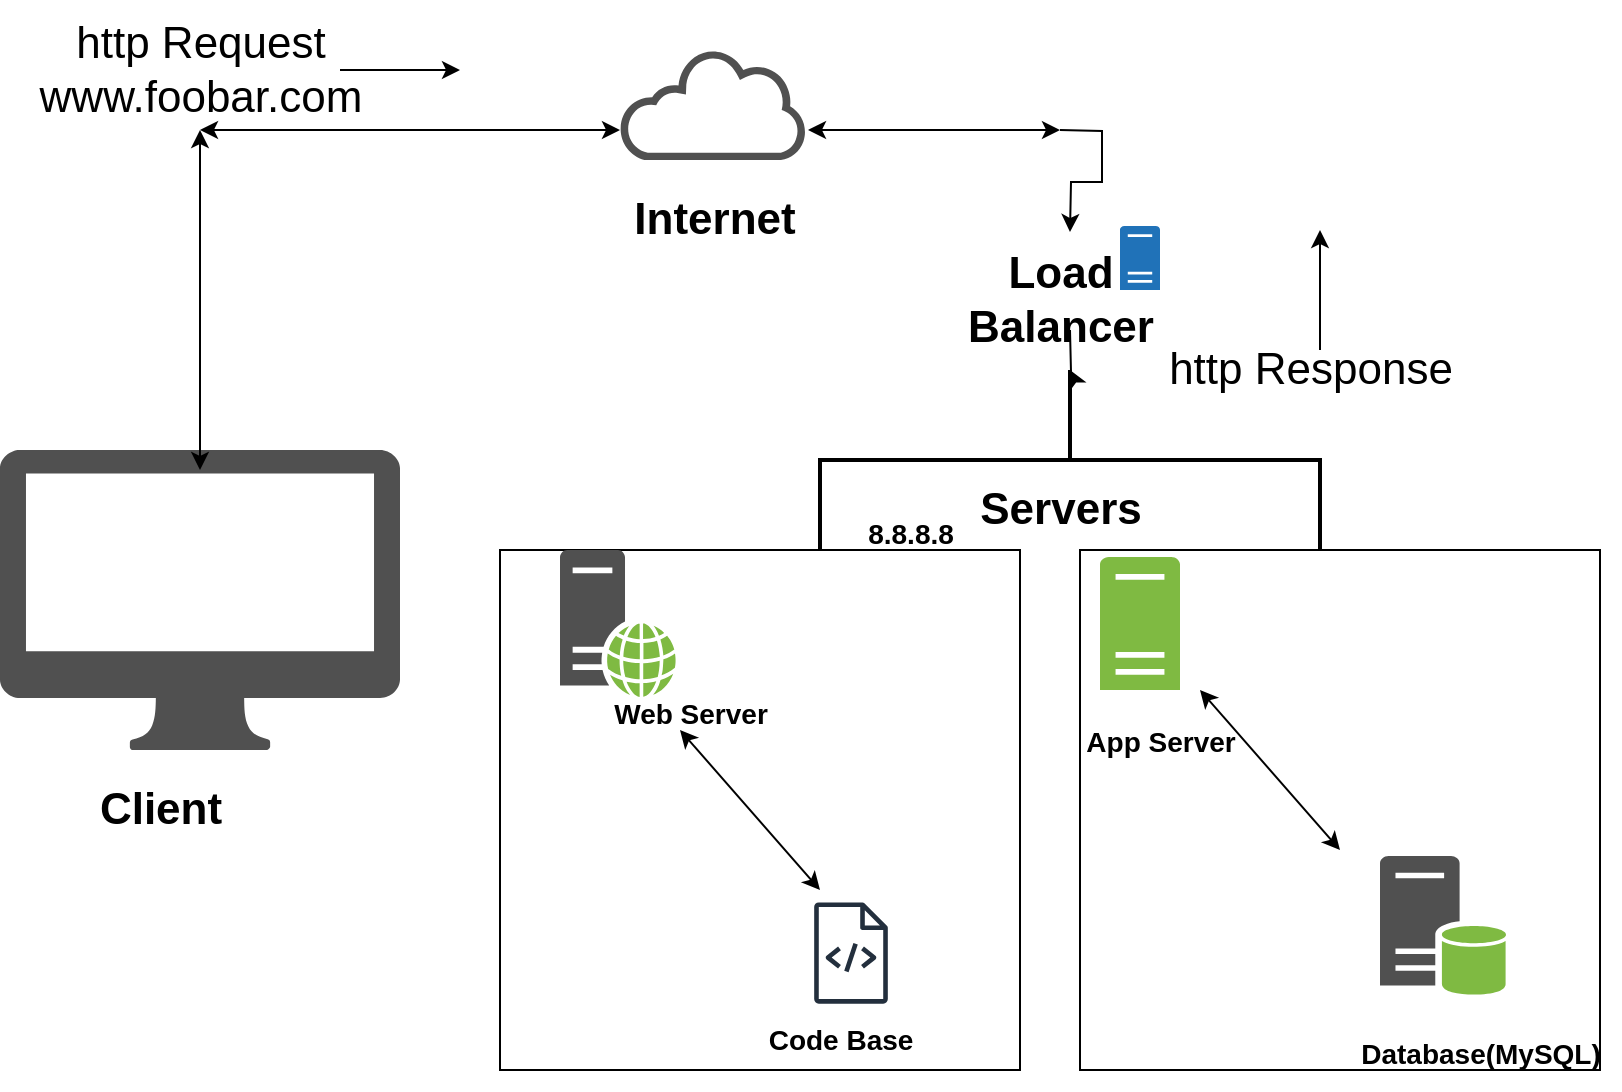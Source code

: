 <mxfile version="21.6.6" type="github">
  <diagram name="Page-1" id="Zw4nHLYY9dlqPIBjP2HN">
    <mxGraphModel dx="1221" dy="620" grid="1" gridSize="10" guides="1" tooltips="1" connect="1" arrows="1" fold="1" page="1" pageScale="1" pageWidth="1100" pageHeight="850" math="0" shadow="0">
      <root>
        <mxCell id="0" />
        <mxCell id="1" parent="0" />
        <mxCell id="uOv3nkpLMXfbliKXQfms-2" value="" style="sketch=0;pointerEvents=1;shadow=0;dashed=0;html=1;strokeColor=none;fillColor=#505050;labelPosition=center;verticalLabelPosition=bottom;verticalAlign=top;outlineConnect=0;align=center;shape=mxgraph.office.devices.mac_client;" parent="1" vertex="1">
          <mxGeometry x="30" y="360" width="200" height="150" as="geometry" />
        </mxCell>
        <mxCell id="uOv3nkpLMXfbliKXQfms-3" value="" style="endArrow=classic;startArrow=classic;html=1;rounded=0;" parent="1" edge="1">
          <mxGeometry width="50" height="50" relative="1" as="geometry">
            <mxPoint x="130" y="370" as="sourcePoint" />
            <mxPoint x="130" y="200" as="targetPoint" />
          </mxGeometry>
        </mxCell>
        <mxCell id="uOv3nkpLMXfbliKXQfms-4" value="" style="endArrow=classic;startArrow=classic;html=1;rounded=0;" parent="1" edge="1">
          <mxGeometry width="50" height="50" relative="1" as="geometry">
            <mxPoint x="130" y="200" as="sourcePoint" />
            <mxPoint x="340" y="200" as="targetPoint" />
          </mxGeometry>
        </mxCell>
        <mxCell id="uOv3nkpLMXfbliKXQfms-5" value="" style="sketch=0;pointerEvents=1;shadow=0;dashed=0;html=1;strokeColor=none;fillColor=#505050;labelPosition=center;verticalLabelPosition=bottom;outlineConnect=0;verticalAlign=top;align=center;shape=mxgraph.office.clouds.cloud;" parent="1" vertex="1">
          <mxGeometry x="340" y="160" width="94" height="55" as="geometry" />
        </mxCell>
        <mxCell id="uOv3nkpLMXfbliKXQfms-6" value="" style="endArrow=classic;startArrow=classic;html=1;rounded=0;" parent="1" edge="1">
          <mxGeometry width="50" height="50" relative="1" as="geometry">
            <mxPoint x="434" y="200" as="sourcePoint" />
            <mxPoint x="560" y="200" as="targetPoint" />
          </mxGeometry>
        </mxCell>
        <mxCell id="uOv3nkpLMXfbliKXQfms-10" style="edgeStyle=orthogonalEdgeStyle;rounded=0;orthogonalLoop=1;jettySize=auto;html=1;" parent="1" target="uOv3nkpLMXfbliKXQfms-9" edge="1">
          <mxGeometry relative="1" as="geometry">
            <mxPoint x="675" y="200" as="targetPoint" />
            <mxPoint x="565" y="300" as="sourcePoint" />
            <Array as="points" />
          </mxGeometry>
        </mxCell>
        <mxCell id="uOv3nkpLMXfbliKXQfms-9" value="" style="strokeWidth=2;html=1;shape=mxgraph.flowchart.annotation_2;align=left;labelPosition=right;pointerEvents=1;rotation=90;" parent="1" vertex="1">
          <mxGeometry x="520" y="240" width="90" height="250" as="geometry" />
        </mxCell>
        <mxCell id="uOv3nkpLMXfbliKXQfms-11" value="" style="whiteSpace=wrap;html=1;aspect=fixed;" parent="1" vertex="1">
          <mxGeometry x="280" y="410" width="260" height="260" as="geometry" />
        </mxCell>
        <mxCell id="uOv3nkpLMXfbliKXQfms-12" value="" style="whiteSpace=wrap;html=1;aspect=fixed;" parent="1" vertex="1">
          <mxGeometry x="570" y="410" width="260" height="260" as="geometry" />
        </mxCell>
        <mxCell id="uOv3nkpLMXfbliKXQfms-16" value="" style="sketch=0;shadow=0;dashed=0;html=1;strokeColor=none;fillColor=#505050;labelPosition=center;verticalLabelPosition=bottom;verticalAlign=top;outlineConnect=0;align=center;shape=mxgraph.office.databases.database_server_green;" parent="1" vertex="1">
          <mxGeometry x="720" y="563" width="63" height="70" as="geometry" />
        </mxCell>
        <mxCell id="uOv3nkpLMXfbliKXQfms-18" value="" style="sketch=0;pointerEvents=1;shadow=0;dashed=0;html=1;strokeColor=none;labelPosition=center;verticalLabelPosition=bottom;verticalAlign=top;outlineConnect=0;align=center;shape=mxgraph.office.servers.server_generic;fillColor=#7FBA42;" parent="1" vertex="1">
          <mxGeometry x="580" y="413.5" width="40" height="66.5" as="geometry" />
        </mxCell>
        <mxCell id="uOv3nkpLMXfbliKXQfms-19" value="" style="sketch=0;pointerEvents=1;shadow=0;dashed=0;html=1;strokeColor=none;fillColor=#505050;labelPosition=center;verticalLabelPosition=bottom;verticalAlign=top;outlineConnect=0;align=center;shape=mxgraph.office.servers.web_server_green;" parent="1" vertex="1">
          <mxGeometry x="310" y="410" width="58" height="73.5" as="geometry" />
        </mxCell>
        <mxCell id="uOv3nkpLMXfbliKXQfms-23" value="&lt;font style=&quot;font-size: 22px;&quot;&gt;&lt;b&gt;Internet&lt;/b&gt;&lt;/font&gt;" style="text;html=1;align=center;verticalAlign=middle;resizable=0;points=[];autosize=1;strokeColor=none;fillColor=none;" parent="1" vertex="1">
          <mxGeometry x="337" y="225" width="100" height="40" as="geometry" />
        </mxCell>
        <mxCell id="uOv3nkpLMXfbliKXQfms-24" value="&lt;font style=&quot;font-size: 22px;&quot;&gt;http Request&lt;br&gt;www.foobar.com&lt;br&gt;&lt;/font&gt;" style="text;html=1;align=center;verticalAlign=middle;resizable=0;points=[];autosize=1;strokeColor=none;fillColor=none;" parent="1" vertex="1">
          <mxGeometry x="40" y="135" width="180" height="70" as="geometry" />
        </mxCell>
        <mxCell id="uOv3nkpLMXfbliKXQfms-25" value="&lt;font style=&quot;font-size: 22px;&quot;&gt;&lt;b style=&quot;font-size: 14px;&quot;&gt;Web Server&lt;/b&gt;&lt;/font&gt;" style="text;html=1;align=center;verticalAlign=middle;resizable=0;points=[];autosize=1;strokeColor=none;fillColor=none;" parent="1" vertex="1">
          <mxGeometry x="325" y="470" width="100" height="40" as="geometry" />
        </mxCell>
        <mxCell id="uOv3nkpLMXfbliKXQfms-27" value="&lt;font style=&quot;font-size: 22px;&quot;&gt;&lt;b style=&quot;font-size: 14px;&quot;&gt;Code Base&lt;/b&gt;&lt;/font&gt;" style="text;html=1;align=center;verticalAlign=middle;resizable=0;points=[];autosize=1;strokeColor=none;fillColor=none;" parent="1" vertex="1">
          <mxGeometry x="400" y="633" width="100" height="40" as="geometry" />
        </mxCell>
        <mxCell id="uOv3nkpLMXfbliKXQfms-30" value="&lt;font style=&quot;font-size: 22px;&quot;&gt;&lt;b style=&quot;font-size: 14px;&quot;&gt;Database(MySQL)&lt;/b&gt;&lt;/font&gt;" style="text;html=1;align=center;verticalAlign=middle;resizable=0;points=[];autosize=1;strokeColor=none;fillColor=none;" parent="1" vertex="1">
          <mxGeometry x="700" y="640" width="140" height="40" as="geometry" />
        </mxCell>
        <mxCell id="uOv3nkpLMXfbliKXQfms-32" value="&lt;font style=&quot;font-size: 22px;&quot;&gt;&lt;b style=&quot;font-size: 14px;&quot;&gt;App Server&lt;/b&gt;&lt;/font&gt;" style="text;html=1;align=center;verticalAlign=middle;resizable=0;points=[];autosize=1;strokeColor=none;fillColor=none;" parent="1" vertex="1">
          <mxGeometry x="560" y="483.5" width="100" height="40" as="geometry" />
        </mxCell>
        <mxCell id="uOv3nkpLMXfbliKXQfms-39" value="&lt;font style=&quot;font-size: 22px;&quot;&gt;&lt;b&gt;Client&lt;/b&gt;&lt;/font&gt;" style="text;html=1;align=center;verticalAlign=middle;resizable=0;points=[];autosize=1;strokeColor=none;fillColor=none;" parent="1" vertex="1">
          <mxGeometry x="70" y="520" width="80" height="40" as="geometry" />
        </mxCell>
        <mxCell id="uOv3nkpLMXfbliKXQfms-41" value="&lt;font style=&quot;font-size: 22px;&quot;&gt;&lt;b style=&quot;font-size: 14px;&quot;&gt;8.8.8.8&lt;/b&gt;&lt;/font&gt;" style="text;html=1;align=center;verticalAlign=middle;resizable=0;points=[];autosize=1;strokeColor=none;fillColor=none;" parent="1" vertex="1">
          <mxGeometry x="450" y="380" width="70" height="40" as="geometry" />
        </mxCell>
        <mxCell id="uOv3nkpLMXfbliKXQfms-42" value="&lt;font style=&quot;font-size: 22px;&quot;&gt;&lt;b&gt;Servers&lt;/b&gt;&lt;/font&gt;" style="text;html=1;align=center;verticalAlign=middle;resizable=0;points=[];autosize=1;strokeColor=none;fillColor=none;" parent="1" vertex="1">
          <mxGeometry x="510" y="370" width="100" height="40" as="geometry" />
        </mxCell>
        <mxCell id="uOv3nkpLMXfbliKXQfms-43" value="&lt;font style=&quot;font-size: 22px;&quot;&gt;http Response&lt;br&gt;&lt;/font&gt;" style="text;html=1;align=center;verticalAlign=middle;resizable=0;points=[];autosize=1;strokeColor=none;fillColor=none;" parent="1" vertex="1">
          <mxGeometry x="600" y="300" width="170" height="40" as="geometry" />
        </mxCell>
        <mxCell id="uOv3nkpLMXfbliKXQfms-44" value="" style="endArrow=classic;html=1;rounded=0;" parent="1" edge="1">
          <mxGeometry width="50" height="50" relative="1" as="geometry">
            <mxPoint x="690" y="310" as="sourcePoint" />
            <mxPoint x="690" y="250" as="targetPoint" />
          </mxGeometry>
        </mxCell>
        <mxCell id="uOv3nkpLMXfbliKXQfms-45" value="" style="endArrow=classic;html=1;rounded=0;" parent="1" edge="1">
          <mxGeometry width="50" height="50" relative="1" as="geometry">
            <mxPoint x="200" y="170" as="sourcePoint" />
            <mxPoint x="260" y="170" as="targetPoint" />
          </mxGeometry>
        </mxCell>
        <mxCell id="uOv3nkpLMXfbliKXQfms-49" value="" style="edgeStyle=orthogonalEdgeStyle;rounded=0;orthogonalLoop=1;jettySize=auto;html=1;" parent="1" edge="1">
          <mxGeometry relative="1" as="geometry">
            <mxPoint x="565" y="251" as="targetPoint" />
            <mxPoint x="560" y="200" as="sourcePoint" />
            <Array as="points" />
          </mxGeometry>
        </mxCell>
        <mxCell id="uOv3nkpLMXfbliKXQfms-50" value="&lt;font style=&quot;font-size: 22px;&quot;&gt;&lt;b&gt;Load &lt;br&gt;Balancer&lt;/b&gt;&lt;/font&gt;" style="text;html=1;align=center;verticalAlign=middle;resizable=0;points=[];autosize=1;strokeColor=none;fillColor=none;" parent="1" vertex="1">
          <mxGeometry x="500" y="250" width="120" height="70" as="geometry" />
        </mxCell>
        <mxCell id="uOv3nkpLMXfbliKXQfms-51" value="" style="sketch=0;pointerEvents=1;shadow=0;dashed=0;html=1;strokeColor=none;labelPosition=center;verticalLabelPosition=bottom;verticalAlign=top;outlineConnect=0;align=center;shape=mxgraph.office.servers.server_generic;fillColor=#2072B8;" parent="1" vertex="1">
          <mxGeometry x="590" y="248" width="20" height="32" as="geometry" />
        </mxCell>
        <mxCell id="UubQHspzg4pwGWkwQ3mV-1" value="" style="sketch=0;outlineConnect=0;fontColor=#232F3E;gradientColor=none;fillColor=#232F3D;strokeColor=none;dashed=0;verticalLabelPosition=bottom;verticalAlign=top;align=center;html=1;fontSize=12;fontStyle=0;aspect=fixed;pointerEvents=1;shape=mxgraph.aws4.source_code;" vertex="1" parent="1">
          <mxGeometry x="437" y="586.19" width="37" height="50.63" as="geometry" />
        </mxCell>
        <mxCell id="UubQHspzg4pwGWkwQ3mV-3" value="" style="endArrow=classic;startArrow=classic;html=1;rounded=0;" edge="1" parent="1">
          <mxGeometry width="50" height="50" relative="1" as="geometry">
            <mxPoint x="370" y="500" as="sourcePoint" />
            <mxPoint x="440" y="580" as="targetPoint" />
          </mxGeometry>
        </mxCell>
        <mxCell id="UubQHspzg4pwGWkwQ3mV-4" value="" style="endArrow=classic;startArrow=classic;html=1;rounded=0;" edge="1" parent="1">
          <mxGeometry width="50" height="50" relative="1" as="geometry">
            <mxPoint x="630" y="480" as="sourcePoint" />
            <mxPoint x="700" y="560" as="targetPoint" />
          </mxGeometry>
        </mxCell>
      </root>
    </mxGraphModel>
  </diagram>
</mxfile>
